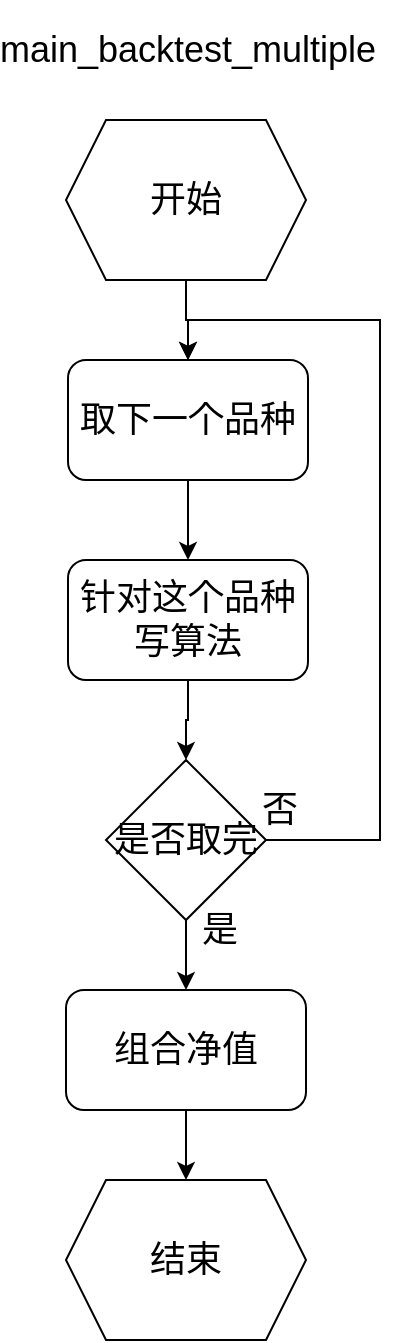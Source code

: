 <mxfile version="28.1.2" pages="4">
  <diagram name="第 1 页" id="A0ExX7L5BrR0_4YwtHFF">
    <mxGraphModel dx="1410" dy="825" grid="1" gridSize="10" guides="1" tooltips="1" connect="1" arrows="1" fold="1" page="1" pageScale="1" pageWidth="827" pageHeight="1169" math="0" shadow="0">
      <root>
        <mxCell id="0" />
        <mxCell id="1" parent="0" />
        <mxCell id="M5NO9CrCRK0eekIe_w3R-10" style="edgeStyle=orthogonalEdgeStyle;rounded=0;orthogonalLoop=1;jettySize=auto;html=1;exitX=0.5;exitY=1;exitDx=0;exitDy=0;fontSize=18;" edge="1" parent="1" source="M5NO9CrCRK0eekIe_w3R-1" target="M5NO9CrCRK0eekIe_w3R-3">
          <mxGeometry relative="1" as="geometry" />
        </mxCell>
        <mxCell id="M5NO9CrCRK0eekIe_w3R-1" value="取下一个品种" style="rounded=1;whiteSpace=wrap;html=1;fontSize=18;" vertex="1" parent="1">
          <mxGeometry x="294" y="210" width="120" height="60" as="geometry" />
        </mxCell>
        <mxCell id="M5NO9CrCRK0eekIe_w3R-11" style="edgeStyle=orthogonalEdgeStyle;rounded=0;orthogonalLoop=1;jettySize=auto;html=1;exitX=0.5;exitY=1;exitDx=0;exitDy=0;fontSize=18;" edge="1" parent="1" source="M5NO9CrCRK0eekIe_w3R-3" target="M5NO9CrCRK0eekIe_w3R-4">
          <mxGeometry relative="1" as="geometry" />
        </mxCell>
        <mxCell id="M5NO9CrCRK0eekIe_w3R-3" value="针对这个品种写算法" style="rounded=1;whiteSpace=wrap;html=1;fontSize=18;" vertex="1" parent="1">
          <mxGeometry x="294" y="310" width="120" height="60" as="geometry" />
        </mxCell>
        <mxCell id="M5NO9CrCRK0eekIe_w3R-5" style="edgeStyle=orthogonalEdgeStyle;rounded=0;orthogonalLoop=1;jettySize=auto;html=1;exitX=1;exitY=0.5;exitDx=0;exitDy=0;entryX=0.5;entryY=0;entryDx=0;entryDy=0;fontSize=18;" edge="1" parent="1" source="M5NO9CrCRK0eekIe_w3R-4" target="M5NO9CrCRK0eekIe_w3R-1">
          <mxGeometry relative="1" as="geometry">
            <Array as="points">
              <mxPoint x="450" y="450" />
              <mxPoint x="450" y="190" />
              <mxPoint x="354" y="190" />
            </Array>
          </mxGeometry>
        </mxCell>
        <mxCell id="M5NO9CrCRK0eekIe_w3R-12" style="edgeStyle=orthogonalEdgeStyle;rounded=0;orthogonalLoop=1;jettySize=auto;html=1;exitX=0.5;exitY=1;exitDx=0;exitDy=0;fontSize=18;" edge="1" parent="1" source="M5NO9CrCRK0eekIe_w3R-4" target="M5NO9CrCRK0eekIe_w3R-6">
          <mxGeometry relative="1" as="geometry" />
        </mxCell>
        <mxCell id="M5NO9CrCRK0eekIe_w3R-4" value="是否取完" style="rhombus;whiteSpace=wrap;html=1;fontSize=18;" vertex="1" parent="1">
          <mxGeometry x="313" y="410" width="80" height="80" as="geometry" />
        </mxCell>
        <mxCell id="M5NO9CrCRK0eekIe_w3R-13" style="edgeStyle=orthogonalEdgeStyle;rounded=0;orthogonalLoop=1;jettySize=auto;html=1;exitX=0.5;exitY=1;exitDx=0;exitDy=0;fontSize=18;" edge="1" parent="1" source="M5NO9CrCRK0eekIe_w3R-6" target="M5NO9CrCRK0eekIe_w3R-8">
          <mxGeometry relative="1" as="geometry" />
        </mxCell>
        <mxCell id="M5NO9CrCRK0eekIe_w3R-6" value="组合净值" style="rounded=1;whiteSpace=wrap;html=1;fontSize=18;" vertex="1" parent="1">
          <mxGeometry x="293" y="525" width="120" height="60" as="geometry" />
        </mxCell>
        <mxCell id="M5NO9CrCRK0eekIe_w3R-9" style="edgeStyle=orthogonalEdgeStyle;rounded=0;orthogonalLoop=1;jettySize=auto;html=1;exitX=0.5;exitY=1;exitDx=0;exitDy=0;fontSize=18;" edge="1" parent="1" source="M5NO9CrCRK0eekIe_w3R-7" target="M5NO9CrCRK0eekIe_w3R-1">
          <mxGeometry relative="1" as="geometry" />
        </mxCell>
        <mxCell id="M5NO9CrCRK0eekIe_w3R-7" value="开始" style="shape=hexagon;perimeter=hexagonPerimeter2;whiteSpace=wrap;html=1;fixedSize=1;fontSize=18;" vertex="1" parent="1">
          <mxGeometry x="293" y="90" width="120" height="80" as="geometry" />
        </mxCell>
        <mxCell id="M5NO9CrCRK0eekIe_w3R-8" value="结束" style="shape=hexagon;perimeter=hexagonPerimeter2;whiteSpace=wrap;html=1;fixedSize=1;fontSize=18;" vertex="1" parent="1">
          <mxGeometry x="293" y="620" width="120" height="80" as="geometry" />
        </mxCell>
        <mxCell id="M5NO9CrCRK0eekIe_w3R-14" value="是" style="text;html=1;align=center;verticalAlign=middle;whiteSpace=wrap;rounded=0;fontSize=18;" vertex="1" parent="1">
          <mxGeometry x="340" y="480" width="60" height="30" as="geometry" />
        </mxCell>
        <mxCell id="M5NO9CrCRK0eekIe_w3R-15" value="否" style="text;html=1;align=center;verticalAlign=middle;whiteSpace=wrap;rounded=0;fontSize=18;" vertex="1" parent="1">
          <mxGeometry x="370" y="420" width="60" height="30" as="geometry" />
        </mxCell>
        <mxCell id="M5NO9CrCRK0eekIe_w3R-16" value="main_backtest_multiple" style="text;html=1;align=center;verticalAlign=middle;whiteSpace=wrap;rounded=0;fontSize=18;" vertex="1" parent="1">
          <mxGeometry x="284" y="30" width="140" height="50" as="geometry" />
        </mxCell>
      </root>
    </mxGraphModel>
  </diagram>
  <diagram id="9d5vRkf9LS8c9YDRIss5" name="第 2 页">
    <mxGraphModel dx="1410" dy="825" grid="1" gridSize="10" guides="1" tooltips="1" connect="1" arrows="1" fold="1" page="1" pageScale="1" pageWidth="827" pageHeight="1169" math="0" shadow="0">
      <root>
        <mxCell id="0" />
        <mxCell id="1" parent="0" />
        <mxCell id="KlNSlDLTa9ff_pkzWU7G-1" style="edgeStyle=orthogonalEdgeStyle;rounded=0;orthogonalLoop=1;jettySize=auto;html=1;exitX=0.5;exitY=1;exitDx=0;exitDy=0;fontSize=18;" edge="1" parent="1" source="KlNSlDLTa9ff_pkzWU7G-2" target="KlNSlDLTa9ff_pkzWU7G-4">
          <mxGeometry relative="1" as="geometry" />
        </mxCell>
        <mxCell id="KlNSlDLTa9ff_pkzWU7G-2" value="读取csv文件" style="rounded=1;whiteSpace=wrap;html=1;fontSize=18;" vertex="1" parent="1">
          <mxGeometry x="270" y="230" width="120" height="60" as="geometry" />
        </mxCell>
        <mxCell id="KlNSlDLTa9ff_pkzWU7G-17" style="edgeStyle=orthogonalEdgeStyle;rounded=0;orthogonalLoop=1;jettySize=auto;html=1;exitX=0.5;exitY=1;exitDx=0;exitDy=0;" edge="1" parent="1" source="KlNSlDLTa9ff_pkzWU7G-4" target="KlNSlDLTa9ff_pkzWU7G-16">
          <mxGeometry relative="1" as="geometry" />
        </mxCell>
        <mxCell id="KlNSlDLTa9ff_pkzWU7G-4" value="存入数据库" style="rounded=1;whiteSpace=wrap;html=1;fontSize=18;" vertex="1" parent="1">
          <mxGeometry x="270" y="330" width="120" height="60" as="geometry" />
        </mxCell>
        <mxCell id="KlNSlDLTa9ff_pkzWU7G-8" style="edgeStyle=orthogonalEdgeStyle;rounded=0;orthogonalLoop=1;jettySize=auto;html=1;exitX=0.5;exitY=1;exitDx=0;exitDy=0;fontSize=18;" edge="1" parent="1" source="KlNSlDLTa9ff_pkzWU7G-9" target="KlNSlDLTa9ff_pkzWU7G-12">
          <mxGeometry relative="1" as="geometry" />
        </mxCell>
        <mxCell id="KlNSlDLTa9ff_pkzWU7G-9" value="运行run_backtest_and_output" style="rounded=1;whiteSpace=wrap;html=1;fontSize=18;" vertex="1" parent="1">
          <mxGeometry x="270" y="524.5" width="120" height="60" as="geometry" />
        </mxCell>
        <mxCell id="KlNSlDLTa9ff_pkzWU7G-10" style="edgeStyle=orthogonalEdgeStyle;rounded=0;orthogonalLoop=1;jettySize=auto;html=1;exitX=0.5;exitY=1;exitDx=0;exitDy=0;fontSize=18;" edge="1" parent="1" source="KlNSlDLTa9ff_pkzWU7G-11" target="KlNSlDLTa9ff_pkzWU7G-2">
          <mxGeometry relative="1" as="geometry" />
        </mxCell>
        <mxCell id="KlNSlDLTa9ff_pkzWU7G-11" value="开始" style="shape=hexagon;perimeter=hexagonPerimeter2;whiteSpace=wrap;html=1;fixedSize=1;fontSize=18;" vertex="1" parent="1">
          <mxGeometry x="270" y="120" width="120" height="80" as="geometry" />
        </mxCell>
        <mxCell id="KlNSlDLTa9ff_pkzWU7G-12" value="结束" style="shape=hexagon;perimeter=hexagonPerimeter2;whiteSpace=wrap;html=1;fixedSize=1;fontSize=18;" vertex="1" parent="1">
          <mxGeometry x="270" y="620" width="120" height="80" as="geometry" />
        </mxCell>
        <mxCell id="KlNSlDLTa9ff_pkzWU7G-15" value="run_one_symbol" style="text;html=1;align=center;verticalAlign=middle;whiteSpace=wrap;rounded=0;fontSize=18;" vertex="1" parent="1">
          <mxGeometry x="260" y="60" width="140" height="50" as="geometry" />
        </mxCell>
        <mxCell id="KlNSlDLTa9ff_pkzWU7G-18" style="edgeStyle=orthogonalEdgeStyle;rounded=0;orthogonalLoop=1;jettySize=auto;html=1;exitX=0.5;exitY=1;exitDx=0;exitDy=0;" edge="1" parent="1" source="KlNSlDLTa9ff_pkzWU7G-16" target="KlNSlDLTa9ff_pkzWU7G-9">
          <mxGeometry relative="1" as="geometry" />
        </mxCell>
        <mxCell id="KlNSlDLTa9ff_pkzWU7G-16" value="调用算法" style="rounded=1;whiteSpace=wrap;html=1;fontSize=18;" vertex="1" parent="1">
          <mxGeometry x="270" y="430" width="120" height="60" as="geometry" />
        </mxCell>
      </root>
    </mxGraphModel>
  </diagram>
  <diagram id="XEgc3jhZVs883fVD35Jy" name="第 3 页">
    <mxGraphModel dx="1410" dy="825" grid="1" gridSize="10" guides="1" tooltips="1" connect="1" arrows="1" fold="1" page="1" pageScale="1" pageWidth="827" pageHeight="1169" math="0" shadow="0">
      <root>
        <mxCell id="0" />
        <mxCell id="1" parent="0" />
        <mxCell id="WVc4HhM1eSterOjD9CDU-1" style="edgeStyle=orthogonalEdgeStyle;rounded=0;orthogonalLoop=1;jettySize=auto;html=1;exitX=0.5;exitY=1;exitDx=0;exitDy=0;fontSize=18;" edge="1" parent="1" source="WVc4HhM1eSterOjD9CDU-2" target="WVc4HhM1eSterOjD9CDU-4">
          <mxGeometry relative="1" as="geometry" />
        </mxCell>
        <mxCell id="WVc4HhM1eSterOjD9CDU-2" value="设置品种参数" style="rounded=1;whiteSpace=wrap;html=1;fontSize=18;" vertex="1" parent="1">
          <mxGeometry x="190" y="210" width="120" height="60" as="geometry" />
        </mxCell>
        <mxCell id="WVc4HhM1eSterOjD9CDU-3" style="edgeStyle=orthogonalEdgeStyle;rounded=0;orthogonalLoop=1;jettySize=auto;html=1;exitX=0.5;exitY=1;exitDx=0;exitDy=0;" edge="1" parent="1" source="WVc4HhM1eSterOjD9CDU-4" target="WVc4HhM1eSterOjD9CDU-12">
          <mxGeometry relative="1" as="geometry" />
        </mxCell>
        <mxCell id="WVc4HhM1eSterOjD9CDU-4" value="设置策略类" style="rounded=1;whiteSpace=wrap;html=1;fontSize=18;" vertex="1" parent="1">
          <mxGeometry x="190" y="310" width="120" height="60" as="geometry" />
        </mxCell>
        <mxCell id="WVc4HhM1eSterOjD9CDU-5" style="edgeStyle=orthogonalEdgeStyle;rounded=0;orthogonalLoop=1;jettySize=auto;html=1;exitX=0.5;exitY=1;exitDx=0;exitDy=0;fontSize=18;" edge="1" parent="1" source="WVc4HhM1eSterOjD9CDU-6" target="WVc4HhM1eSterOjD9CDU-9">
          <mxGeometry relative="1" as="geometry" />
        </mxCell>
        <mxCell id="WVc4HhM1eSterOjD9CDU-6" value="开始回测" style="rounded=1;whiteSpace=wrap;html=1;fontSize=18;" vertex="1" parent="1">
          <mxGeometry x="190" y="504.5" width="120" height="60" as="geometry" />
        </mxCell>
        <mxCell id="WVc4HhM1eSterOjD9CDU-7" style="edgeStyle=orthogonalEdgeStyle;rounded=0;orthogonalLoop=1;jettySize=auto;html=1;exitX=0.5;exitY=1;exitDx=0;exitDy=0;fontSize=18;" edge="1" parent="1" source="WVc4HhM1eSterOjD9CDU-8" target="WVc4HhM1eSterOjD9CDU-2">
          <mxGeometry relative="1" as="geometry" />
        </mxCell>
        <mxCell id="WVc4HhM1eSterOjD9CDU-8" value="开始" style="shape=hexagon;perimeter=hexagonPerimeter2;whiteSpace=wrap;html=1;fixedSize=1;fontSize=18;" vertex="1" parent="1">
          <mxGeometry x="190" y="100" width="120" height="80" as="geometry" />
        </mxCell>
        <mxCell id="WVc4HhM1eSterOjD9CDU-9" value="结束" style="shape=hexagon;perimeter=hexagonPerimeter2;whiteSpace=wrap;html=1;fixedSize=1;fontSize=18;" vertex="1" parent="1">
          <mxGeometry x="190" y="600" width="120" height="80" as="geometry" />
        </mxCell>
        <mxCell id="WVc4HhM1eSterOjD9CDU-10" value="run_backtest_and_output" style="text;html=1;align=center;verticalAlign=middle;whiteSpace=wrap;rounded=0;fontSize=18;" vertex="1" parent="1">
          <mxGeometry x="180" y="40" width="140" height="50" as="geometry" />
        </mxCell>
        <mxCell id="WVc4HhM1eSterOjD9CDU-11" style="edgeStyle=orthogonalEdgeStyle;rounded=0;orthogonalLoop=1;jettySize=auto;html=1;exitX=0.5;exitY=1;exitDx=0;exitDy=0;" edge="1" parent="1" source="WVc4HhM1eSterOjD9CDU-12" target="WVc4HhM1eSterOjD9CDU-6">
          <mxGeometry relative="1" as="geometry" />
        </mxCell>
        <mxCell id="WVc4HhM1eSterOjD9CDU-12" value="从数据库中加载数据" style="rounded=1;whiteSpace=wrap;html=1;fontSize=18;" vertex="1" parent="1">
          <mxGeometry x="190" y="410" width="120" height="60" as="geometry" />
        </mxCell>
      </root>
    </mxGraphModel>
  </diagram>
  <diagram id="lJVOE70_hrtA2zp7wT98" name="第 4 页">
    <mxGraphModel dx="1410" dy="825" grid="1" gridSize="10" guides="1" tooltips="1" connect="1" arrows="1" fold="1" page="1" pageScale="1" pageWidth="827" pageHeight="1169" math="0" shadow="0">
      <root>
        <mxCell id="0" />
        <mxCell id="1" parent="0" />
        <mxCell id="2dIY2J-MviKNpFSsQXsN-1" style="edgeStyle=orthogonalEdgeStyle;rounded=0;orthogonalLoop=1;jettySize=auto;html=1;exitX=0.5;exitY=1;exitDx=0;exitDy=0;fontSize=18;" edge="1" parent="1" source="2dIY2J-MviKNpFSsQXsN-2" target="2dIY2J-MviKNpFSsQXsN-4">
          <mxGeometry relative="1" as="geometry" />
        </mxCell>
        <mxCell id="2dIY2J-MviKNpFSsQXsN-2" value="初始化on_init" style="rounded=1;whiteSpace=wrap;html=1;fontSize=18;" vertex="1" parent="1">
          <mxGeometry x="120" y="240" width="120" height="60" as="geometry" />
        </mxCell>
        <mxCell id="2dIY2J-MviKNpFSsQXsN-19" style="edgeStyle=orthogonalEdgeStyle;rounded=0;orthogonalLoop=1;jettySize=auto;html=1;exitX=0.5;exitY=1;exitDx=0;exitDy=0;" edge="1" parent="1" source="2dIY2J-MviKNpFSsQXsN-4" target="2dIY2J-MviKNpFSsQXsN-14">
          <mxGeometry relative="1" as="geometry" />
        </mxCell>
        <mxCell id="2dIY2J-MviKNpFSsQXsN-4" value="初始化on_start" style="rounded=1;whiteSpace=wrap;html=1;fontSize=18;" vertex="1" parent="1">
          <mxGeometry x="120" y="330" width="120" height="60" as="geometry" />
        </mxCell>
        <mxCell id="2dIY2J-MviKNpFSsQXsN-17" style="edgeStyle=orthogonalEdgeStyle;rounded=0;orthogonalLoop=1;jettySize=auto;html=1;exitX=0;exitY=0.5;exitDx=0;exitDy=0;entryX=0.5;entryY=0;entryDx=0;entryDy=0;" edge="1" parent="1" source="2dIY2J-MviKNpFSsQXsN-6" target="2dIY2J-MviKNpFSsQXsN-14">
          <mxGeometry relative="1" as="geometry" />
        </mxCell>
        <mxCell id="2dIY2J-MviKNpFSsQXsN-6" value="调用new_bar(针对bar型数据）" style="rounded=1;whiteSpace=wrap;html=1;fontSize=18;" vertex="1" parent="1">
          <mxGeometry x="310" y="400" width="120" height="60" as="geometry" />
        </mxCell>
        <mxCell id="2dIY2J-MviKNpFSsQXsN-7" style="edgeStyle=orthogonalEdgeStyle;rounded=0;orthogonalLoop=1;jettySize=auto;html=1;exitX=0.5;exitY=1;exitDx=0;exitDy=0;fontSize=18;" edge="1" parent="1" source="2dIY2J-MviKNpFSsQXsN-8" target="2dIY2J-MviKNpFSsQXsN-2">
          <mxGeometry relative="1" as="geometry" />
        </mxCell>
        <mxCell id="2dIY2J-MviKNpFSsQXsN-8" value="开始" style="shape=hexagon;perimeter=hexagonPerimeter2;whiteSpace=wrap;html=1;fixedSize=1;fontSize=18;" vertex="1" parent="1">
          <mxGeometry x="120" y="130" width="120" height="80" as="geometry" />
        </mxCell>
        <mxCell id="2dIY2J-MviKNpFSsQXsN-9" value="结束" style="shape=hexagon;perimeter=hexagonPerimeter2;whiteSpace=wrap;html=1;fixedSize=1;fontSize=18;" vertex="1" parent="1">
          <mxGeometry x="120" y="590" width="120" height="80" as="geometry" />
        </mxCell>
        <mxCell id="2dIY2J-MviKNpFSsQXsN-10" value="run_backtesting" style="text;html=1;align=center;verticalAlign=middle;whiteSpace=wrap;rounded=0;fontSize=18;" vertex="1" parent="1">
          <mxGeometry x="110" y="70" width="140" height="50" as="geometry" />
        </mxCell>
        <mxCell id="2dIY2J-MviKNpFSsQXsN-16" style="edgeStyle=orthogonalEdgeStyle;rounded=0;orthogonalLoop=1;jettySize=auto;html=1;exitX=0.5;exitY=0;exitDx=0;exitDy=0;" edge="1" parent="1" source="2dIY2J-MviKNpFSsQXsN-12" target="2dIY2J-MviKNpFSsQXsN-6">
          <mxGeometry relative="1" as="geometry" />
        </mxCell>
        <mxCell id="2dIY2J-MviKNpFSsQXsN-12" value="获取下一历史数据" style="rounded=1;whiteSpace=wrap;html=1;fontSize=18;" vertex="1" parent="1">
          <mxGeometry x="310" y="494.5" width="120" height="60" as="geometry" />
        </mxCell>
        <mxCell id="2dIY2J-MviKNpFSsQXsN-15" style="edgeStyle=orthogonalEdgeStyle;rounded=0;orthogonalLoop=1;jettySize=auto;html=1;exitX=1;exitY=0.5;exitDx=0;exitDy=0;" edge="1" parent="1" source="2dIY2J-MviKNpFSsQXsN-14" target="2dIY2J-MviKNpFSsQXsN-12">
          <mxGeometry relative="1" as="geometry" />
        </mxCell>
        <mxCell id="2dIY2J-MviKNpFSsQXsN-18" style="edgeStyle=orthogonalEdgeStyle;rounded=0;orthogonalLoop=1;jettySize=auto;html=1;exitX=0.5;exitY=1;exitDx=0;exitDy=0;" edge="1" parent="1" source="2dIY2J-MviKNpFSsQXsN-14" target="2dIY2J-MviKNpFSsQXsN-9">
          <mxGeometry relative="1" as="geometry" />
        </mxCell>
        <mxCell id="2dIY2J-MviKNpFSsQXsN-14" value="没有数据了" style="rhombus;whiteSpace=wrap;html=1;" vertex="1" parent="1">
          <mxGeometry x="140" y="484.5" width="80" height="80" as="geometry" />
        </mxCell>
      </root>
    </mxGraphModel>
  </diagram>
</mxfile>
